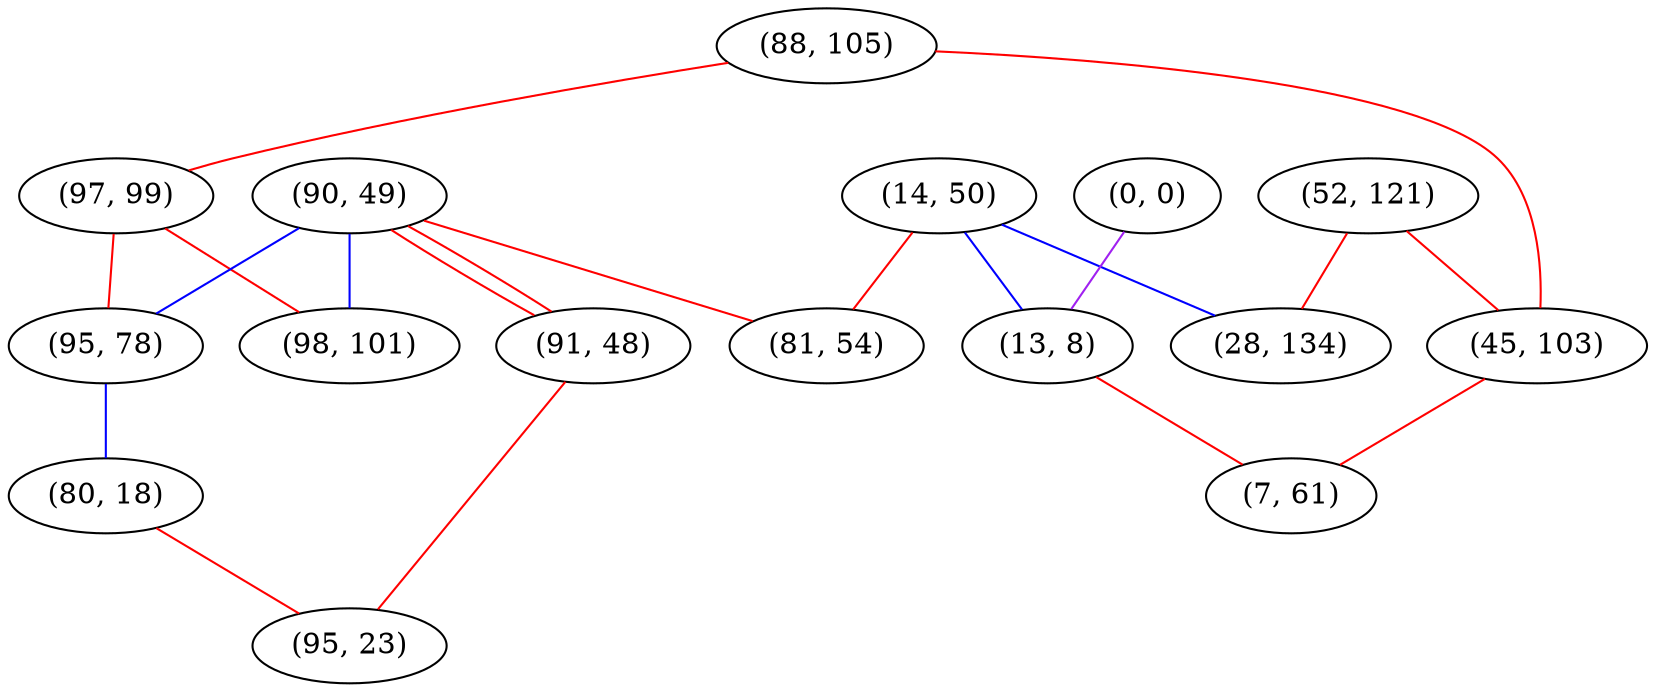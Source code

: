 graph "" {
"(88, 105)";
"(97, 99)";
"(52, 121)";
"(90, 49)";
"(95, 78)";
"(14, 50)";
"(0, 0)";
"(80, 18)";
"(91, 48)";
"(45, 103)";
"(81, 54)";
"(95, 23)";
"(13, 8)";
"(98, 101)";
"(7, 61)";
"(28, 134)";
"(88, 105)" -- "(97, 99)"  [color=red, key=0, weight=1];
"(88, 105)" -- "(45, 103)"  [color=red, key=0, weight=1];
"(97, 99)" -- "(98, 101)"  [color=red, key=0, weight=1];
"(97, 99)" -- "(95, 78)"  [color=red, key=0, weight=1];
"(52, 121)" -- "(45, 103)"  [color=red, key=0, weight=1];
"(52, 121)" -- "(28, 134)"  [color=red, key=0, weight=1];
"(90, 49)" -- "(91, 48)"  [color=red, key=0, weight=1];
"(90, 49)" -- "(91, 48)"  [color=red, key=1, weight=1];
"(90, 49)" -- "(95, 78)"  [color=blue, key=0, weight=3];
"(90, 49)" -- "(81, 54)"  [color=red, key=0, weight=1];
"(90, 49)" -- "(98, 101)"  [color=blue, key=0, weight=3];
"(95, 78)" -- "(80, 18)"  [color=blue, key=0, weight=3];
"(14, 50)" -- "(81, 54)"  [color=red, key=0, weight=1];
"(14, 50)" -- "(28, 134)"  [color=blue, key=0, weight=3];
"(14, 50)" -- "(13, 8)"  [color=blue, key=0, weight=3];
"(0, 0)" -- "(13, 8)"  [color=purple, key=0, weight=4];
"(80, 18)" -- "(95, 23)"  [color=red, key=0, weight=1];
"(91, 48)" -- "(95, 23)"  [color=red, key=0, weight=1];
"(45, 103)" -- "(7, 61)"  [color=red, key=0, weight=1];
"(13, 8)" -- "(7, 61)"  [color=red, key=0, weight=1];
}
